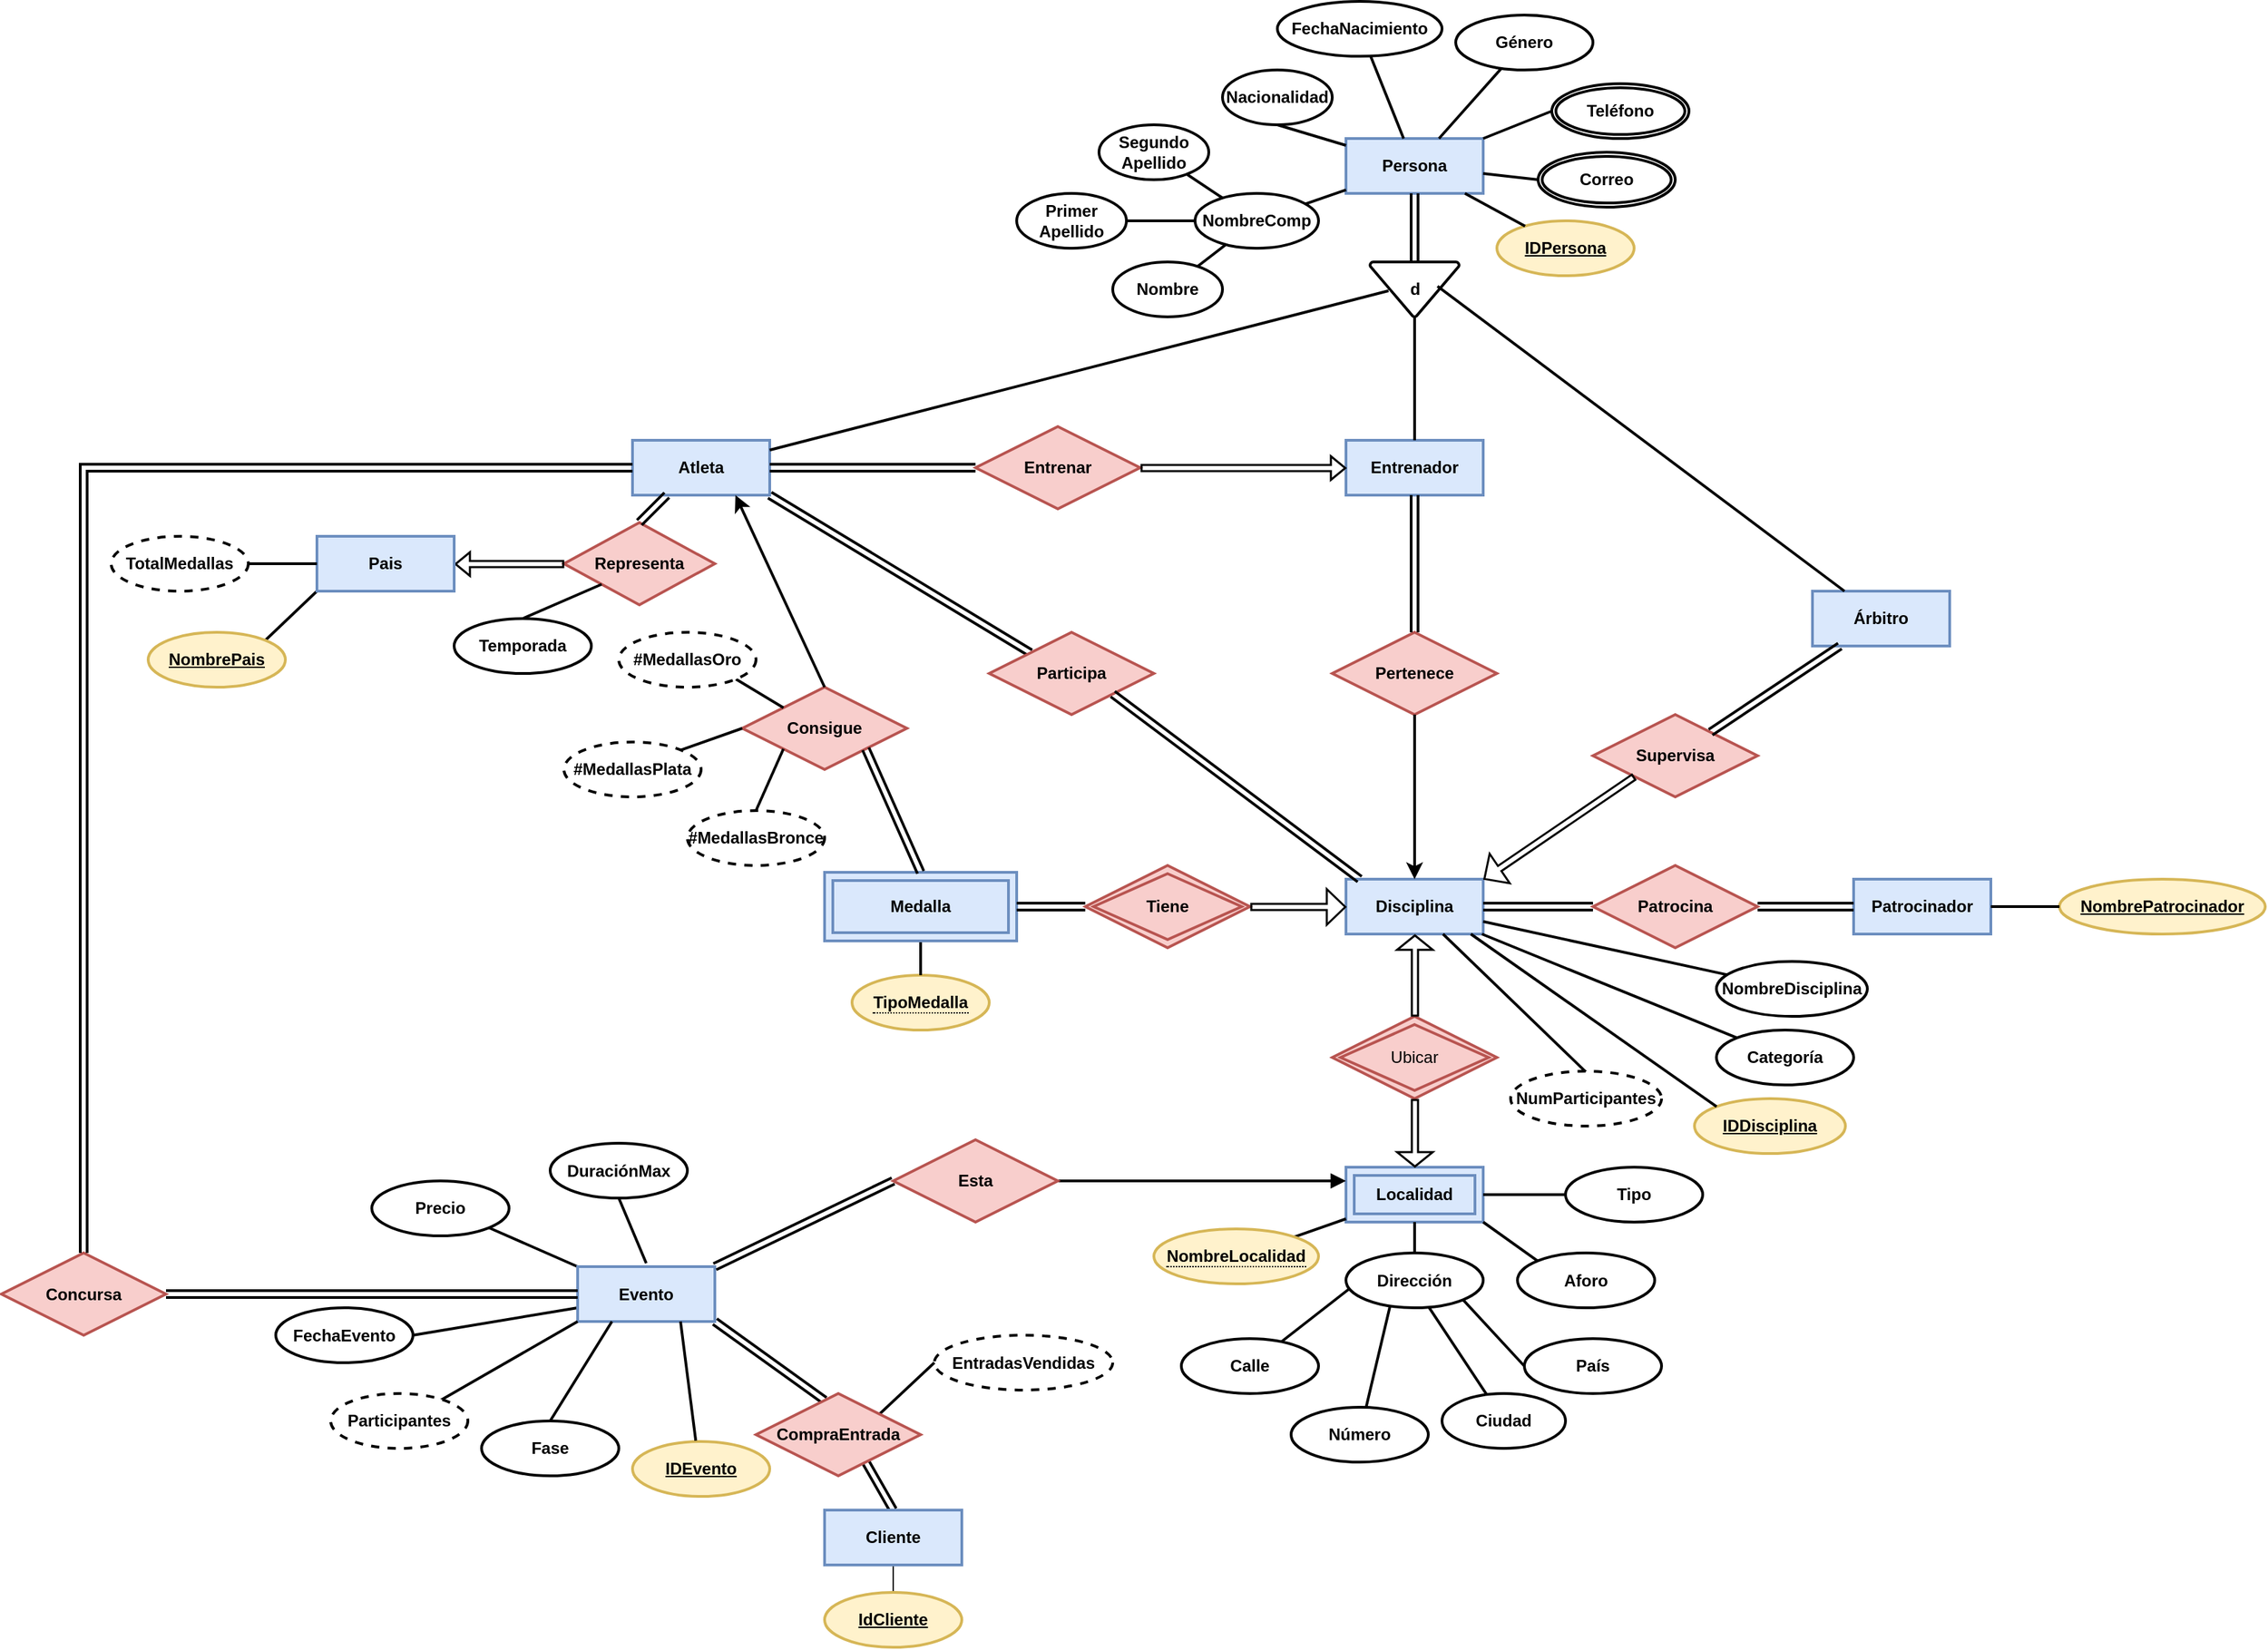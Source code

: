 <mxfile version="24.9.0">
  <diagram name="Página-1" id="QCrCfaFw36UPNGJQG-pu">
    <mxGraphModel dx="1947" dy="1595" grid="1" gridSize="10" guides="1" tooltips="1" connect="1" arrows="1" fold="1" page="1" pageScale="1" pageWidth="827" pageHeight="1169" background="none" math="0" shadow="0">
      <root>
        <mxCell id="0" />
        <mxCell id="1" parent="0" />
        <mxCell id="vkqAU-G4HcXmrahT7UT--8" value="NombreComp" style="ellipse;whiteSpace=wrap;html=1;movable=1;resizable=1;rotatable=1;deletable=1;editable=1;locked=0;connectable=1;strokeWidth=2;fontStyle=1" parent="1" vertex="1">
          <mxGeometry x="150" y="-90" width="90" height="40" as="geometry" />
        </mxCell>
        <mxCell id="vkqAU-G4HcXmrahT7UT--10" value="Nombre" style="ellipse;whiteSpace=wrap;html=1;movable=1;resizable=1;rotatable=1;deletable=1;editable=1;locked=0;connectable=1;strokeWidth=2;fontStyle=1" parent="1" vertex="1">
          <mxGeometry x="90" y="-40" width="80" height="40" as="geometry" />
        </mxCell>
        <mxCell id="f1zBCqjC82hzsTpn4rTU-1" value="Primer Apellido" style="ellipse;whiteSpace=wrap;html=1;movable=1;resizable=1;rotatable=1;deletable=1;editable=1;locked=0;connectable=1;strokeWidth=2;fontStyle=1" parent="1" vertex="1">
          <mxGeometry x="20" y="-90" width="80" height="40" as="geometry" />
        </mxCell>
        <mxCell id="f1zBCqjC82hzsTpn4rTU-2" value="Segundo Apellido" style="ellipse;whiteSpace=wrap;html=1;movable=1;resizable=1;rotatable=1;deletable=1;editable=1;locked=0;connectable=1;strokeWidth=2;fontStyle=1" parent="1" vertex="1">
          <mxGeometry x="80" y="-140" width="80" height="40" as="geometry" />
        </mxCell>
        <mxCell id="f1zBCqjC82hzsTpn4rTU-3" value="Nacionalidad" style="ellipse;whiteSpace=wrap;html=1;movable=1;resizable=1;rotatable=1;deletable=1;editable=1;locked=0;connectable=1;strokeWidth=2;fontStyle=1" parent="1" vertex="1">
          <mxGeometry x="170" y="-180" width="80" height="40" as="geometry" />
        </mxCell>
        <mxCell id="f1zBCqjC82hzsTpn4rTU-4" value="FechaNacimiento" style="ellipse;whiteSpace=wrap;html=1;movable=1;resizable=1;rotatable=1;deletable=1;editable=1;locked=0;connectable=1;strokeWidth=2;fontStyle=1" parent="1" vertex="1">
          <mxGeometry x="210" y="-230" width="120" height="40" as="geometry" />
        </mxCell>
        <mxCell id="f1zBCqjC82hzsTpn4rTU-11" value="d" style="strokeWidth=2;html=1;shape=mxgraph.flowchart.merge_or_storage;whiteSpace=wrap;fontStyle=1" parent="1" vertex="1">
          <mxGeometry x="277.5" y="-40" width="65" height="40" as="geometry" />
        </mxCell>
        <mxCell id="f1zBCqjC82hzsTpn4rTU-13" value="Persona" style="whiteSpace=wrap;html=1;align=center;fontStyle=1;fillColor=#dae8fc;strokeColor=#6c8ebf;strokeWidth=2;" parent="1" vertex="1">
          <mxGeometry x="260" y="-130" width="100" height="40" as="geometry" />
        </mxCell>
        <mxCell id="f1zBCqjC82hzsTpn4rTU-14" value="Atleta" style="whiteSpace=wrap;html=1;align=center;fontStyle=1;fillColor=#DAE8FC;strokeColor=#6c8ebf;strokeWidth=2;" parent="1" vertex="1">
          <mxGeometry x="-260" y="90" width="100" height="40" as="geometry" />
        </mxCell>
        <mxCell id="f1zBCqjC82hzsTpn4rTU-15" value="Entrenador" style="whiteSpace=wrap;html=1;align=center;fontStyle=1;fillColor=#dae8fc;strokeColor=#6c8ebf;strokeWidth=2;" parent="1" vertex="1">
          <mxGeometry x="260" y="90" width="100" height="40" as="geometry" />
        </mxCell>
        <mxCell id="f1zBCqjC82hzsTpn4rTU-16" value="Árbitro" style="whiteSpace=wrap;html=1;align=center;fillColor=#dae8fc;strokeColor=#6c8ebf;fontStyle=1;strokeWidth=2;" parent="1" vertex="1">
          <mxGeometry x="600" y="200" width="100" height="40" as="geometry" />
        </mxCell>
        <mxCell id="f1zBCqjC82hzsTpn4rTU-17" value="Disciplina" style="whiteSpace=wrap;html=1;align=center;fontStyle=1;fillColor=#dae8fc;strokeColor=#6c8ebf;strokeWidth=2;" parent="1" vertex="1">
          <mxGeometry x="260" y="410" width="100" height="40" as="geometry" />
        </mxCell>
        <mxCell id="f1zBCqjC82hzsTpn4rTU-27" value="" style="endArrow=none;html=1;rounded=0;entryX=0;entryY=0.5;entryDx=0;entryDy=0;strokeWidth=2;fontStyle=1" parent="1" source="f1zBCqjC82hzsTpn4rTU-13" target="f1zBCqjC82hzsTpn4rTU-51" edge="1">
          <mxGeometry relative="1" as="geometry">
            <mxPoint x="290" y="-30" as="sourcePoint" />
            <mxPoint x="400" y="-150" as="targetPoint" />
          </mxGeometry>
        </mxCell>
        <mxCell id="f1zBCqjC82hzsTpn4rTU-28" value="" style="endArrow=none;html=1;rounded=0;exitX=0.5;exitY=1;exitDx=0;exitDy=0;strokeWidth=2;fontStyle=1" parent="1" source="f1zBCqjC82hzsTpn4rTU-3" target="f1zBCqjC82hzsTpn4rTU-13" edge="1">
          <mxGeometry relative="1" as="geometry">
            <mxPoint x="290" y="-30" as="sourcePoint" />
            <mxPoint x="320" y="-140" as="targetPoint" />
          </mxGeometry>
        </mxCell>
        <mxCell id="f1zBCqjC82hzsTpn4rTU-29" value="" style="endArrow=none;html=1;rounded=0;strokeWidth=2;fontStyle=1" parent="1" source="f1zBCqjC82hzsTpn4rTU-13" target="f1zBCqjC82hzsTpn4rTU-4" edge="1">
          <mxGeometry relative="1" as="geometry">
            <mxPoint x="230" y="-211.18" as="sourcePoint" />
            <mxPoint x="390" y="-211.18" as="targetPoint" />
          </mxGeometry>
        </mxCell>
        <mxCell id="f1zBCqjC82hzsTpn4rTU-31" value="" style="endArrow=none;html=1;rounded=0;strokeWidth=2;fontStyle=1" parent="1" source="f1zBCqjC82hzsTpn4rTU-13" target="vkqAU-G4HcXmrahT7UT--8" edge="1">
          <mxGeometry relative="1" as="geometry">
            <mxPoint x="290" y="-30" as="sourcePoint" />
            <mxPoint x="450" y="-30" as="targetPoint" />
          </mxGeometry>
        </mxCell>
        <mxCell id="f1zBCqjC82hzsTpn4rTU-32" value="" style="endArrow=none;html=1;rounded=0;strokeWidth=2;fontStyle=1" parent="1" source="vkqAU-G4HcXmrahT7UT--8" target="f1zBCqjC82hzsTpn4rTU-2" edge="1">
          <mxGeometry relative="1" as="geometry">
            <mxPoint x="290" y="-30" as="sourcePoint" />
            <mxPoint x="450" y="-30" as="targetPoint" />
          </mxGeometry>
        </mxCell>
        <mxCell id="f1zBCqjC82hzsTpn4rTU-33" value="" style="endArrow=none;html=1;rounded=0;strokeWidth=2;fontStyle=1" parent="1" source="vkqAU-G4HcXmrahT7UT--8" target="f1zBCqjC82hzsTpn4rTU-1" edge="1">
          <mxGeometry relative="1" as="geometry">
            <mxPoint x="290" y="-30" as="sourcePoint" />
            <mxPoint x="450" y="-30" as="targetPoint" />
          </mxGeometry>
        </mxCell>
        <mxCell id="f1zBCqjC82hzsTpn4rTU-34" value="" style="endArrow=none;html=1;rounded=0;strokeWidth=2;fontStyle=1" parent="1" source="vkqAU-G4HcXmrahT7UT--8" target="vkqAU-G4HcXmrahT7UT--10" edge="1">
          <mxGeometry relative="1" as="geometry">
            <mxPoint x="290" y="-30" as="sourcePoint" />
            <mxPoint x="450" y="-30" as="targetPoint" />
          </mxGeometry>
        </mxCell>
        <mxCell id="f1zBCqjC82hzsTpn4rTU-39" value="" style="shape=link;html=1;rounded=0;strokeWidth=2;fontStyle=1" parent="1" source="f1zBCqjC82hzsTpn4rTU-11" target="f1zBCqjC82hzsTpn4rTU-13" edge="1">
          <mxGeometry width="100" relative="1" as="geometry">
            <mxPoint x="310" y="-30" as="sourcePoint" />
            <mxPoint x="420" y="-30" as="targetPoint" />
          </mxGeometry>
        </mxCell>
        <mxCell id="f1zBCqjC82hzsTpn4rTU-40" value="" style="endArrow=none;html=1;rounded=0;exitX=0.208;exitY=0.525;exitDx=0;exitDy=0;exitPerimeter=0;strokeWidth=2;" parent="1" source="f1zBCqjC82hzsTpn4rTU-11" target="f1zBCqjC82hzsTpn4rTU-14" edge="1">
          <mxGeometry width="50" height="50" relative="1" as="geometry">
            <mxPoint x="340" y="-60" as="sourcePoint" />
            <mxPoint x="240" y="-20" as="targetPoint" />
          </mxGeometry>
        </mxCell>
        <mxCell id="f1zBCqjC82hzsTpn4rTU-41" value="" style="endArrow=none;html=1;rounded=0;strokeWidth=2;" parent="1" source="f1zBCqjC82hzsTpn4rTU-11" target="f1zBCqjC82hzsTpn4rTU-15" edge="1">
          <mxGeometry width="50" height="50" relative="1" as="geometry">
            <mxPoint x="347.769" y="-129.72" as="sourcePoint" />
            <mxPoint x="209.769" y="-44.72" as="targetPoint" />
          </mxGeometry>
        </mxCell>
        <mxCell id="f1zBCqjC82hzsTpn4rTU-42" value="" style="endArrow=none;html=1;rounded=0;entryX=0.757;entryY=0.441;entryDx=0;entryDy=0;entryPerimeter=0;strokeWidth=2;" parent="1" source="f1zBCqjC82hzsTpn4rTU-16" target="f1zBCqjC82hzsTpn4rTU-11" edge="1">
          <mxGeometry width="50" height="50" relative="1" as="geometry">
            <mxPoint x="347.769" y="-129.72" as="sourcePoint" />
            <mxPoint x="209.769" y="-44.72" as="targetPoint" />
            <Array as="points" />
          </mxGeometry>
        </mxCell>
        <mxCell id="f1zBCqjC82hzsTpn4rTU-46" value="Género" style="ellipse;whiteSpace=wrap;html=1;align=center;strokeWidth=2;fontStyle=1" parent="1" vertex="1">
          <mxGeometry x="340" y="-220" width="100" height="40" as="geometry" />
        </mxCell>
        <mxCell id="f1zBCqjC82hzsTpn4rTU-48" value="" style="endArrow=none;html=1;rounded=0;strokeWidth=2;fontStyle=1" parent="1" source="f1zBCqjC82hzsTpn4rTU-46" target="f1zBCqjC82hzsTpn4rTU-13" edge="1">
          <mxGeometry width="50" height="50" relative="1" as="geometry">
            <mxPoint x="397.769" y="-79.72" as="sourcePoint" />
            <mxPoint x="259.769" y="5.28" as="targetPoint" />
          </mxGeometry>
        </mxCell>
        <mxCell id="f1zBCqjC82hzsTpn4rTU-49" value="Supervisa" style="shape=rhombus;perimeter=rhombusPerimeter;whiteSpace=wrap;html=1;align=center;fillColor=#f8cecc;strokeColor=#b85450;strokeWidth=2;fontStyle=1" parent="1" vertex="1">
          <mxGeometry x="440" y="290" width="120" height="60" as="geometry" />
        </mxCell>
        <mxCell id="f1zBCqjC82hzsTpn4rTU-51" value="Teléfono" style="ellipse;shape=doubleEllipse;margin=3;whiteSpace=wrap;html=1;align=center;strokeWidth=2;fontStyle=1" parent="1" vertex="1">
          <mxGeometry x="410" y="-170" width="100" height="40" as="geometry" />
        </mxCell>
        <mxCell id="f1zBCqjC82hzsTpn4rTU-53" value="Localidad" style="shape=ext;margin=3;double=1;whiteSpace=wrap;html=1;align=center;fillColor=#dae8fc;strokeColor=#6c8ebf;strokeWidth=2;fontStyle=1" parent="1" vertex="1">
          <mxGeometry x="260" y="620" width="100" height="40" as="geometry" />
        </mxCell>
        <mxCell id="f1zBCqjC82hzsTpn4rTU-55" value="Pertenece" style="shape=rhombus;perimeter=rhombusPerimeter;whiteSpace=wrap;html=1;align=center;fillColor=#f8cecc;strokeColor=#b85450;strokeWidth=2;fontStyle=1" parent="1" vertex="1">
          <mxGeometry x="250" y="230" width="120" height="60" as="geometry" />
        </mxCell>
        <mxCell id="f1zBCqjC82hzsTpn4rTU-60" value="" style="endArrow=classic;html=1;rounded=0;entryX=0;entryY=0.5;entryDx=0;entryDy=0;strokeWidth=2;shape=link;" parent="1" source="f1zBCqjC82hzsTpn4rTU-14" target="f1zBCqjC82hzsTpn4rTU-43" edge="1">
          <mxGeometry width="50" height="50" relative="1" as="geometry">
            <mxPoint x="310" y="180" as="sourcePoint" />
            <mxPoint x="360" y="130" as="targetPoint" />
          </mxGeometry>
        </mxCell>
        <mxCell id="f1zBCqjC82hzsTpn4rTU-43" value="Entrenar" style="shape=rhombus;perimeter=rhombusPerimeter;whiteSpace=wrap;html=1;align=center;fillColor=#f8cecc;strokeColor=#b85450;strokeWidth=2;fontStyle=1" parent="1" vertex="1">
          <mxGeometry x="-10" y="80" width="120" height="60" as="geometry" />
        </mxCell>
        <mxCell id="f1zBCqjC82hzsTpn4rTU-61" value="" style="shape=link;html=1;rounded=0;strokeWidth=2;" parent="1" source="f1zBCqjC82hzsTpn4rTU-55" target="f1zBCqjC82hzsTpn4rTU-15" edge="1">
          <mxGeometry width="100" relative="1" as="geometry">
            <mxPoint x="280" y="270" as="sourcePoint" />
            <mxPoint x="380" y="270" as="targetPoint" />
          </mxGeometry>
        </mxCell>
        <mxCell id="f1zBCqjC82hzsTpn4rTU-62" value="" style="endArrow=classic;html=1;rounded=0;strokeWidth=2;" parent="1" target="f1zBCqjC82hzsTpn4rTU-17" edge="1">
          <mxGeometry width="50" height="50" relative="1" as="geometry">
            <mxPoint x="310" y="290" as="sourcePoint" />
            <mxPoint x="360" y="240" as="targetPoint" />
          </mxGeometry>
        </mxCell>
        <mxCell id="f1zBCqjC82hzsTpn4rTU-65" value="" style="shape=link;endArrow=none;html=1;rounded=0;entryX=1;entryY=1;entryDx=0;entryDy=0;exitX=0;exitY=0;exitDx=0;exitDy=0;endFill=0;strokeWidth=2;" parent="1" source="f1zBCqjC82hzsTpn4rTU-66" target="f1zBCqjC82hzsTpn4rTU-14" edge="1">
          <mxGeometry width="50" height="50" relative="1" as="geometry">
            <mxPoint x="20" y="240" as="sourcePoint" />
            <mxPoint x="-90" y="190" as="targetPoint" />
          </mxGeometry>
        </mxCell>
        <mxCell id="f1zBCqjC82hzsTpn4rTU-66" value="Participa" style="shape=rhombus;perimeter=rhombusPerimeter;whiteSpace=wrap;html=1;align=center;fillColor=#f8cecc;strokeColor=#b85450;strokeWidth=2;fontStyle=1" parent="1" vertex="1">
          <mxGeometry y="230" width="120" height="60" as="geometry" />
        </mxCell>
        <mxCell id="f1zBCqjC82hzsTpn4rTU-68" value="" style="shape=link;endArrow=classic;html=1;rounded=0;entryX=0;entryY=0.25;entryDx=0;entryDy=0;exitX=1;exitY=1;exitDx=0;exitDy=0;strokeWidth=2;" parent="1" source="f1zBCqjC82hzsTpn4rTU-66" edge="1">
          <mxGeometry width="50" height="50" relative="1" as="geometry">
            <mxPoint x="130" y="250" as="sourcePoint" />
            <mxPoint x="270" y="410" as="targetPoint" />
          </mxGeometry>
        </mxCell>
        <mxCell id="f1zBCqjC82hzsTpn4rTU-69" value="&lt;span&gt;NombreDisciplina&lt;/span&gt;" style="ellipse;whiteSpace=wrap;html=1;align=center;fontStyle=1;strokeWidth=2;" parent="1" vertex="1">
          <mxGeometry x="530" y="470" width="110" height="40" as="geometry" />
        </mxCell>
        <mxCell id="f1zBCqjC82hzsTpn4rTU-72" value="Categoría" style="ellipse;whiteSpace=wrap;html=1;align=center;strokeWidth=2;fontSize=12;fontStyle=1" parent="1" vertex="1">
          <mxGeometry x="530" y="520" width="100" height="40" as="geometry" />
        </mxCell>
        <mxCell id="f1zBCqjC82hzsTpn4rTU-74" value="" style="endArrow=classic;html=1;rounded=0;shape=flexArrow;exitX=0;exitY=1;exitDx=0;exitDy=0;endSize=4;strokeWidth=1.5;startSize=0;sourcePerimeterSpacing=-8;width=4;entryX=1;entryY=0;entryDx=0;entryDy=0;" parent="1" source="f1zBCqjC82hzsTpn4rTU-49" target="f1zBCqjC82hzsTpn4rTU-17" edge="1">
          <mxGeometry width="50" height="50" relative="1" as="geometry">
            <mxPoint x="310" y="410" as="sourcePoint" />
            <mxPoint x="360" y="360" as="targetPoint" />
          </mxGeometry>
        </mxCell>
        <mxCell id="f1zBCqjC82hzsTpn4rTU-75" value="" style="endArrow=none;html=1;rounded=0;strokeWidth=2;" parent="1" source="f1zBCqjC82hzsTpn4rTU-17" target="f1zBCqjC82hzsTpn4rTU-72" edge="1">
          <mxGeometry width="50" height="50" relative="1" as="geometry">
            <mxPoint x="397.769" y="460.28" as="sourcePoint" />
            <mxPoint x="259.769" y="545.28" as="targetPoint" />
          </mxGeometry>
        </mxCell>
        <mxCell id="f1zBCqjC82hzsTpn4rTU-76" value="" style="endArrow=none;html=1;rounded=0;strokeWidth=2;" parent="1" source="f1zBCqjC82hzsTpn4rTU-17" target="f1zBCqjC82hzsTpn4rTU-69" edge="1">
          <mxGeometry width="50" height="50" relative="1" as="geometry">
            <mxPoint x="397.769" y="460.28" as="sourcePoint" />
            <mxPoint x="259.769" y="545.28" as="targetPoint" />
          </mxGeometry>
        </mxCell>
        <mxCell id="f1zBCqjC82hzsTpn4rTU-77" value="" style="endArrow=none;html=1;rounded=0;fontSize=11;strokeWidth=2;" parent="1" source="f1zBCqjC82hzsTpn4rTU-17" edge="1">
          <mxGeometry width="50" height="50" relative="1" as="geometry">
            <mxPoint x="397.769" y="460.28" as="sourcePoint" />
            <mxPoint x="435.615" y="551.283" as="targetPoint" />
          </mxGeometry>
        </mxCell>
        <mxCell id="f1zBCqjC82hzsTpn4rTU-80" value="Tipo" style="ellipse;whiteSpace=wrap;html=1;align=center;fontStyle=1;strokeWidth=2;" parent="1" vertex="1">
          <mxGeometry x="420" y="620" width="100" height="40" as="geometry" />
        </mxCell>
        <mxCell id="f1zBCqjC82hzsTpn4rTU-81" value="IDPersona" style="ellipse;whiteSpace=wrap;html=1;align=center;fontStyle=5;fillColor=#fff2cc;strokeColor=#d6b656;strokeWidth=2;" parent="1" vertex="1">
          <mxGeometry x="370" y="-70" width="100" height="40" as="geometry" />
        </mxCell>
        <mxCell id="f1zBCqjC82hzsTpn4rTU-83" value="" style="endArrow=none;html=1;rounded=0;strokeWidth=2;fontStyle=1" parent="1" source="f1zBCqjC82hzsTpn4rTU-81" target="f1zBCqjC82hzsTpn4rTU-13" edge="1">
          <mxGeometry width="50" height="50" relative="1" as="geometry">
            <mxPoint x="397.769" y="-79.72" as="sourcePoint" />
            <mxPoint x="259.769" y="5.28" as="targetPoint" />
          </mxGeometry>
        </mxCell>
        <mxCell id="f1zBCqjC82hzsTpn4rTU-84" value="Ubicar" style="shape=rhombus;double=1;perimeter=rhombusPerimeter;whiteSpace=wrap;html=1;align=center;fillColor=#f8cecc;strokeColor=#b85450;strokeWidth=2;" parent="1" vertex="1">
          <mxGeometry x="250" y="510" width="120" height="60" as="geometry" />
        </mxCell>
        <mxCell id="f1zBCqjC82hzsTpn4rTU-85" value="" style="endArrow=none;html=1;rounded=0;entryX=1;entryY=0;entryDx=0;entryDy=0;strokeWidth=2;" parent="1" source="f1zBCqjC82hzsTpn4rTU-53" target="mH0adXcuigVSKNQ7jDRi-12" edge="1">
          <mxGeometry width="50" height="50" relative="1" as="geometry">
            <mxPoint x="397.769" y="580.28" as="sourcePoint" />
            <mxPoint x="234.977" y="670.708" as="targetPoint" />
          </mxGeometry>
        </mxCell>
        <mxCell id="f1zBCqjC82hzsTpn4rTU-87" value="" style="endArrow=none;html=1;rounded=0;strokeWidth=2;" parent="1" source="f1zBCqjC82hzsTpn4rTU-80" target="f1zBCqjC82hzsTpn4rTU-53" edge="1">
          <mxGeometry width="50" height="50" relative="1" as="geometry">
            <mxPoint x="397.769" y="580.28" as="sourcePoint" />
            <mxPoint x="259.769" y="665.28" as="targetPoint" />
          </mxGeometry>
        </mxCell>
        <mxCell id="f1zBCqjC82hzsTpn4rTU-88" value="Calle" style="ellipse;whiteSpace=wrap;html=1;align=center;strokeWidth=2;fontStyle=1" parent="1" vertex="1">
          <mxGeometry x="140" y="745" width="100" height="40" as="geometry" />
        </mxCell>
        <mxCell id="f1zBCqjC82hzsTpn4rTU-89" value="Número" style="ellipse;whiteSpace=wrap;html=1;align=center;strokeWidth=2;fontStyle=1" parent="1" vertex="1">
          <mxGeometry x="220" y="795" width="100" height="40" as="geometry" />
        </mxCell>
        <mxCell id="f1zBCqjC82hzsTpn4rTU-90" value="Ciudad" style="ellipse;whiteSpace=wrap;html=1;align=center;strokeWidth=2;fontStyle=1" parent="1" vertex="1">
          <mxGeometry x="330" y="785" width="90" height="40" as="geometry" />
        </mxCell>
        <mxCell id="f1zBCqjC82hzsTpn4rTU-91" value="País" style="ellipse;whiteSpace=wrap;html=1;align=center;strokeWidth=2;fontStyle=1" parent="1" vertex="1">
          <mxGeometry x="390" y="745" width="100" height="40" as="geometry" />
        </mxCell>
        <mxCell id="f1zBCqjC82hzsTpn4rTU-92" value="" style="endArrow=none;html=1;rounded=0;exitX=0.031;exitY=0.641;exitDx=0;exitDy=0;exitPerimeter=0;strokeWidth=2;fontStyle=1" parent="1" source="THKwmLbEmkbz0ED7jqbm-4" target="f1zBCqjC82hzsTpn4rTU-88" edge="1">
          <mxGeometry width="50" height="50" relative="1" as="geometry">
            <mxPoint x="250" y="720" as="sourcePoint" />
            <mxPoint x="259.769" y="760.28" as="targetPoint" />
          </mxGeometry>
        </mxCell>
        <mxCell id="f1zBCqjC82hzsTpn4rTU-93" value="" style="endArrow=none;html=1;rounded=0;exitX=0.322;exitY=0.959;exitDx=0;exitDy=0;exitPerimeter=0;strokeWidth=2;fontStyle=1" parent="1" source="THKwmLbEmkbz0ED7jqbm-4" target="f1zBCqjC82hzsTpn4rTU-89" edge="1">
          <mxGeometry width="50" height="50" relative="1" as="geometry">
            <mxPoint x="270" y="750" as="sourcePoint" />
            <mxPoint x="259.769" y="760.28" as="targetPoint" />
          </mxGeometry>
        </mxCell>
        <mxCell id="f1zBCqjC82hzsTpn4rTU-94" value="" style="endArrow=none;html=1;rounded=0;entryX=0.361;entryY=0.017;entryDx=0;entryDy=0;entryPerimeter=0;exitX=0.6;exitY=0.974;exitDx=0;exitDy=0;exitPerimeter=0;strokeWidth=2;fontStyle=1" parent="1" source="THKwmLbEmkbz0ED7jqbm-4" target="f1zBCqjC82hzsTpn4rTU-90" edge="1">
          <mxGeometry width="50" height="50" relative="1" as="geometry">
            <mxPoint x="306" y="760" as="sourcePoint" />
            <mxPoint x="259.769" y="760.28" as="targetPoint" />
          </mxGeometry>
        </mxCell>
        <mxCell id="f1zBCqjC82hzsTpn4rTU-95" value="" style="endArrow=none;html=1;rounded=0;exitX=0;exitY=0.5;exitDx=0;exitDy=0;entryX=1;entryY=1;entryDx=0;entryDy=0;strokeWidth=2;fontStyle=1" parent="1" source="f1zBCqjC82hzsTpn4rTU-91" target="THKwmLbEmkbz0ED7jqbm-4" edge="1">
          <mxGeometry width="50" height="50" relative="1" as="geometry">
            <mxPoint x="397.769" y="675.28" as="sourcePoint" />
            <mxPoint x="340" y="750" as="targetPoint" />
          </mxGeometry>
        </mxCell>
        <mxCell id="f1zBCqjC82hzsTpn4rTU-105" value="Precio" style="ellipse;whiteSpace=wrap;html=1;align=center;strokeWidth=2;fontStyle=1" parent="1" vertex="1">
          <mxGeometry x="-450" y="630" width="100" height="40" as="geometry" />
        </mxCell>
        <mxCell id="f1zBCqjC82hzsTpn4rTU-106" value="" style="endArrow=none;html=1;rounded=0;entryX=1;entryY=1;entryDx=0;entryDy=0;exitX=0;exitY=0;exitDx=0;exitDy=0;strokeWidth=2;" parent="1" source="o7-nBCWL6oB6dUf7lMq--11" target="f1zBCqjC82hzsTpn4rTU-105" edge="1">
          <mxGeometry relative="1" as="geometry">
            <mxPoint x="-490" y="702.5" as="sourcePoint" />
            <mxPoint x="-330" y="702.5" as="targetPoint" />
          </mxGeometry>
        </mxCell>
        <mxCell id="f1zBCqjC82hzsTpn4rTU-108" value="" style="endArrow=none;html=1;rounded=0;entryX=0.5;entryY=1;entryDx=0;entryDy=0;strokeWidth=2;" parent="1" target="o7-nBCWL6oB6dUf7lMq--22" edge="1">
          <mxGeometry relative="1" as="geometry">
            <mxPoint x="-250" y="690" as="sourcePoint" />
            <mxPoint x="-250" y="777.5" as="targetPoint" />
          </mxGeometry>
        </mxCell>
        <mxCell id="f1zBCqjC82hzsTpn4rTU-109" value="" style="endArrow=none;html=1;rounded=0;exitX=0;exitY=0.75;exitDx=0;exitDy=0;entryX=1;entryY=0.5;entryDx=0;entryDy=0;strokeWidth=2;" parent="1" source="o7-nBCWL6oB6dUf7lMq--11" target="o7-nBCWL6oB6dUf7lMq--28" edge="1">
          <mxGeometry relative="1" as="geometry">
            <mxPoint x="-490" y="702.5" as="sourcePoint" />
            <mxPoint x="-368.656" y="766.918" as="targetPoint" />
          </mxGeometry>
        </mxCell>
        <mxCell id="f1zBCqjC82hzsTpn4rTU-116" value="" style="shape=link;html=1;rounded=0;strokeWidth=2;" parent="1" source="f1zBCqjC82hzsTpn4rTU-16" target="f1zBCqjC82hzsTpn4rTU-49" edge="1">
          <mxGeometry width="100" relative="1" as="geometry">
            <mxPoint y="500" as="sourcePoint" />
            <mxPoint x="550" y="340" as="targetPoint" />
          </mxGeometry>
        </mxCell>
        <mxCell id="fMwPx2uLLaWgfthnUd-A-1" value="Patrocinador" style="whiteSpace=wrap;html=1;align=center;fontStyle=1;fillColor=#dae8fc;strokeColor=#6c8ebf;strokeWidth=2;" parent="1" vertex="1">
          <mxGeometry x="630" y="410" width="100" height="40" as="geometry" />
        </mxCell>
        <mxCell id="cxBHX1C2nxwxFBKa3v35-2" value="Aforo" style="ellipse;whiteSpace=wrap;html=1;align=center;strokeWidth=2;fontStyle=1" parent="1" vertex="1">
          <mxGeometry x="385" y="682.5" width="100" height="40" as="geometry" />
        </mxCell>
        <mxCell id="o7-nBCWL6oB6dUf7lMq--1" value="Representa" style="shape=rhombus;perimeter=rhombusPerimeter;whiteSpace=wrap;html=1;align=center;fillColor=#f8cecc;strokeColor=#b85450;fontStyle=1;strokeWidth=2;" parent="1" vertex="1">
          <mxGeometry x="-310" y="150" width="110" height="60" as="geometry" />
        </mxCell>
        <mxCell id="cxBHX1C2nxwxFBKa3v35-3" value="Patrocina" style="shape=rhombus;perimeter=rhombusPerimeter;whiteSpace=wrap;html=1;align=center;fillColor=#f8cecc;strokeColor=#b85450;fontStyle=1;strokeWidth=2;" parent="1" vertex="1">
          <mxGeometry x="440" y="400" width="120" height="60" as="geometry" />
        </mxCell>
        <mxCell id="o7-nBCWL6oB6dUf7lMq--2" value="" style="endArrow=none;html=1;rounded=0;exitX=0.5;exitY=0;exitDx=0;exitDy=0;entryX=0.25;entryY=1;entryDx=0;entryDy=0;shape=link;strokeWidth=2;" parent="1" source="o7-nBCWL6oB6dUf7lMq--1" target="f1zBCqjC82hzsTpn4rTU-14" edge="1">
          <mxGeometry width="50" height="50" relative="1" as="geometry">
            <mxPoint x="340" y="-55" as="sourcePoint" />
            <mxPoint x="-150" y="104" as="targetPoint" />
          </mxGeometry>
        </mxCell>
        <mxCell id="o7-nBCWL6oB6dUf7lMq--3" value="" style="endArrow=none;html=1;rounded=0;exitX=1;exitY=0.5;exitDx=0;exitDy=0;startArrow=block;startFill=1;shape=flexArrow;entryX=0;entryY=0.5;entryDx=0;entryDy=0;strokeWidth=1.5;endFill=1;targetPerimeterSpacing=0;endSize=0;startSize=3;shadow=0;flowAnimation=0;fillColor=none;width=4;startWidth=11.25;fontStyle=1;sourcePerimeterSpacing=-8;sourcePortConstraint=south;endFillColor=#000000;startFillColor=#000000;backgroundOutline=0;metaEdit=0;fixDash=0;snapToPoint=0;noJump=0;orthogonalLoop=0;comic=0;ignoreEdge=0;linecap=round;linejoin=miter-clip;perimeterSpacing=-44;" parent="1" source="THKwmLbEmkbz0ED7jqbm-10" target="o7-nBCWL6oB6dUf7lMq--1" edge="1">
          <mxGeometry width="50" height="50" relative="1" as="geometry">
            <mxPoint x="-320" y="30" as="sourcePoint" />
            <mxPoint x="-260" y="40" as="targetPoint" />
          </mxGeometry>
        </mxCell>
        <mxCell id="cxBHX1C2nxwxFBKa3v35-8" value="" style="endArrow=none;html=1;rounded=0;exitX=0;exitY=0;exitDx=0;exitDy=0;entryX=1;entryY=1;entryDx=0;entryDy=0;strokeWidth=2;" parent="1" source="cxBHX1C2nxwxFBKa3v35-2" target="f1zBCqjC82hzsTpn4rTU-53" edge="1">
          <mxGeometry width="50" height="50" relative="1" as="geometry">
            <mxPoint x="416.5" y="703" as="sourcePoint" />
            <mxPoint x="350" y="696" as="targetPoint" />
          </mxGeometry>
        </mxCell>
        <mxCell id="o7-nBCWL6oB6dUf7lMq--6" value="Temporada" style="ellipse;whiteSpace=wrap;html=1;align=center;fontStyle=1;strokeWidth=2;" parent="1" vertex="1">
          <mxGeometry x="-390" y="220" width="100" height="40" as="geometry" />
        </mxCell>
        <mxCell id="o7-nBCWL6oB6dUf7lMq--9" value="" style="endArrow=none;html=1;rounded=0;exitX=0;exitY=1;exitDx=0;exitDy=0;entryX=0.5;entryY=0;entryDx=0;entryDy=0;strokeWidth=2;" parent="1" source="o7-nBCWL6oB6dUf7lMq--1" target="o7-nBCWL6oB6dUf7lMq--6" edge="1">
          <mxGeometry width="50" height="50" relative="1" as="geometry">
            <mxPoint x="340" y="-55" as="sourcePoint" />
            <mxPoint x="-150" y="104" as="targetPoint" />
          </mxGeometry>
        </mxCell>
        <mxCell id="o7-nBCWL6oB6dUf7lMq--10" value="" style="endArrow=none;html=1;rounded=0;exitX=0;exitY=1;exitDx=0;exitDy=0;entryX=1;entryY=0;entryDx=0;entryDy=0;strokeWidth=2;" parent="1" source="THKwmLbEmkbz0ED7jqbm-10" target="THKwmLbEmkbz0ED7jqbm-11" edge="1">
          <mxGeometry width="50" height="50" relative="1" as="geometry">
            <mxPoint x="-230" y="25" as="sourcePoint" />
            <mxPoint x="-414" y="-30" as="targetPoint" />
          </mxGeometry>
        </mxCell>
        <mxCell id="o7-nBCWL6oB6dUf7lMq--11" value="Evento" style="whiteSpace=wrap;html=1;align=center;fontStyle=1;fillColor=#dae8fc;strokeColor=#6c8ebf;strokeWidth=2;" parent="1" vertex="1">
          <mxGeometry x="-300" y="692.5" width="100" height="40" as="geometry" />
        </mxCell>
        <mxCell id="mH0adXcuigVSKNQ7jDRi-7" value="" style="endArrow=none;html=1;rounded=0;exitX=1;exitY=0.5;exitDx=0;exitDy=0;entryX=0;entryY=0.5;entryDx=0;entryDy=0;startArrow=none;startFill=0;shape=link;strokeWidth=2;" parent="1" source="f1zBCqjC82hzsTpn4rTU-17" target="cxBHX1C2nxwxFBKa3v35-3" edge="1">
          <mxGeometry width="50" height="50" relative="1" as="geometry">
            <mxPoint x="727.999" y="365" as="sourcePoint" />
            <mxPoint x="589.999" y="450" as="targetPoint" />
            <Array as="points" />
          </mxGeometry>
        </mxCell>
        <mxCell id="mH0adXcuigVSKNQ7jDRi-8" value="" style="shape=flexArrow;endArrow=classic;html=1;rounded=0;entryX=0.5;entryY=0;entryDx=0;entryDy=0;exitX=0.5;exitY=1;exitDx=0;exitDy=0;endSize=3;strokeWidth=1.5;width=4;" parent="1" source="f1zBCqjC82hzsTpn4rTU-84" target="f1zBCqjC82hzsTpn4rTU-53" edge="1">
          <mxGeometry width="50" height="50" relative="1" as="geometry">
            <mxPoint x="430" y="590" as="sourcePoint" />
            <mxPoint x="480" y="540" as="targetPoint" />
          </mxGeometry>
        </mxCell>
        <mxCell id="mH0adXcuigVSKNQ7jDRi-11" value="" style="shape=flexArrow;endArrow=classic;html=1;rounded=0;entryX=0.5;entryY=1;entryDx=0;entryDy=0;strokeWidth=1.5;width=4;endSize=3;" parent="1" target="f1zBCqjC82hzsTpn4rTU-17" edge="1">
          <mxGeometry width="50" height="50" relative="1" as="geometry">
            <mxPoint x="310" y="510" as="sourcePoint" />
            <mxPoint x="360" y="460" as="targetPoint" />
          </mxGeometry>
        </mxCell>
        <mxCell id="mH0adXcuigVSKNQ7jDRi-12" value="&lt;span style=&quot;border-bottom: 1px dotted&quot;&gt;NombreLocalidad&lt;/span&gt;" style="ellipse;whiteSpace=wrap;html=1;align=center;fillColor=#fff2cc;strokeColor=#d6b656;fontStyle=1;strokeWidth=2;" parent="1" vertex="1">
          <mxGeometry x="120" y="665" width="120" height="40" as="geometry" />
        </mxCell>
        <mxCell id="SwHU3Nb_tAXpoa3BWpgK-4" style="edgeStyle=orthogonalEdgeStyle;rounded=0;orthogonalLoop=1;jettySize=auto;html=1;exitX=0.5;exitY=1;exitDx=0;exitDy=0;" parent="1" edge="1">
          <mxGeometry relative="1" as="geometry">
            <mxPoint x="-400" y="802.5" as="sourcePoint" />
            <mxPoint x="-400" y="802.5" as="targetPoint" />
          </mxGeometry>
        </mxCell>
        <mxCell id="o7-nBCWL6oB6dUf7lMq--19" value="" style="endArrow=block;html=1;rounded=0;exitX=0;exitY=0.5;exitDx=0;exitDy=0;entryX=1;entryY=0;entryDx=0;entryDy=0;shape=link;startArrow=none;startFill=0;strokeWidth=2;" parent="1" source="THKwmLbEmkbz0ED7jqbm-37" target="o7-nBCWL6oB6dUf7lMq--11" edge="1">
          <mxGeometry width="50" height="50" relative="1" as="geometry">
            <mxPoint x="-130" y="632.5" as="sourcePoint" />
            <mxPoint x="-190" y="723" as="targetPoint" />
          </mxGeometry>
        </mxCell>
        <mxCell id="o7-nBCWL6oB6dUf7lMq--20" value="" style="endArrow=block;html=1;rounded=0;entryX=0;entryY=0.25;entryDx=0;entryDy=0;startArrow=none;startFill=0;exitX=1;exitY=0.5;exitDx=0;exitDy=0;strokeWidth=2;" parent="1" source="THKwmLbEmkbz0ED7jqbm-37" target="f1zBCqjC82hzsTpn4rTU-53" edge="1">
          <mxGeometry width="50" height="50" relative="1" as="geometry">
            <mxPoint x="100" y="590" as="sourcePoint" />
            <mxPoint x="-60" y="713" as="targetPoint" />
          </mxGeometry>
        </mxCell>
        <mxCell id="o7-nBCWL6oB6dUf7lMq--22" value="DuraciónMax" style="ellipse;whiteSpace=wrap;html=1;align=center;strokeWidth=2;fontStyle=1" parent="1" vertex="1">
          <mxGeometry x="-320" y="602.5" width="100" height="40" as="geometry" />
        </mxCell>
        <mxCell id="o7-nBCWL6oB6dUf7lMq--28" value="&lt;span&gt;FechaEvento&lt;/span&gt;" style="ellipse;whiteSpace=wrap;html=1;align=center;fontStyle=1;strokeWidth=2;" parent="1" vertex="1">
          <mxGeometry x="-520" y="722.5" width="100" height="40" as="geometry" />
        </mxCell>
        <mxCell id="f1zBCqjC82hzsTpn4rTU-52" value="Correo" style="ellipse;shape=doubleEllipse;margin=3;whiteSpace=wrap;html=1;align=center;strokeWidth=2;fontStyle=1" parent="1" vertex="1">
          <mxGeometry x="400" y="-120" width="100" height="40" as="geometry" />
        </mxCell>
        <mxCell id="o7-nBCWL6oB6dUf7lMq--37" value="" style="endArrow=none;html=1;rounded=0;strokeWidth=2;fontStyle=1;entryX=0;entryY=0.5;entryDx=0;entryDy=0;" parent="1" source="f1zBCqjC82hzsTpn4rTU-13" target="f1zBCqjC82hzsTpn4rTU-52" edge="1">
          <mxGeometry relative="1" as="geometry">
            <mxPoint x="360" y="-116" as="sourcePoint" />
            <mxPoint x="390.9" y="-103.777" as="targetPoint" />
          </mxGeometry>
        </mxCell>
        <mxCell id="VmTo_N5zFxjS8z5mR34c-2" value="" style="endArrow=none;html=1;rounded=0;entryX=0;entryY=0.5;entryDx=0;entryDy=0;exitX=1;exitY=0.5;exitDx=0;exitDy=0;shape=link;strokeWidth=2;" parent="1" source="cxBHX1C2nxwxFBKa3v35-3" target="fMwPx2uLLaWgfthnUd-A-1" edge="1">
          <mxGeometry width="50" height="50" relative="1" as="geometry">
            <mxPoint x="420" y="460" as="sourcePoint" />
            <mxPoint x="470" y="410" as="targetPoint" />
          </mxGeometry>
        </mxCell>
        <mxCell id="THKwmLbEmkbz0ED7jqbm-1" value="&lt;span&gt;&lt;u&gt;IDDisciplina&lt;/u&gt;&lt;/span&gt;" style="ellipse;whiteSpace=wrap;html=1;align=center;fontStyle=1;fillColor=#fff2cc;strokeColor=#d6b656;strokeWidth=2;" parent="1" vertex="1">
          <mxGeometry x="514" y="570" width="110" height="40" as="geometry" />
        </mxCell>
        <mxCell id="THKwmLbEmkbz0ED7jqbm-2" value="" style="endArrow=none;html=1;rounded=0;exitX=0.91;exitY=1;exitDx=0;exitDy=0;exitPerimeter=0;entryX=0;entryY=0;entryDx=0;entryDy=0;strokeWidth=2;" parent="1" source="f1zBCqjC82hzsTpn4rTU-17" target="THKwmLbEmkbz0ED7jqbm-1" edge="1">
          <mxGeometry width="50" height="50" relative="1" as="geometry">
            <mxPoint x="369" y="460" as="sourcePoint" />
            <mxPoint x="555" y="536" as="targetPoint" />
          </mxGeometry>
        </mxCell>
        <mxCell id="THKwmLbEmkbz0ED7jqbm-3" value="NumParticipantes" style="ellipse;whiteSpace=wrap;html=1;align=center;dashed=1;strokeWidth=2;fontStyle=1" parent="1" vertex="1">
          <mxGeometry x="380" y="550" width="110" height="40" as="geometry" />
        </mxCell>
        <mxCell id="THKwmLbEmkbz0ED7jqbm-4" value="Dirección" style="ellipse;whiteSpace=wrap;html=1;align=center;strokeWidth=2;fontStyle=1" parent="1" vertex="1">
          <mxGeometry x="260" y="682.5" width="100" height="40" as="geometry" />
        </mxCell>
        <mxCell id="THKwmLbEmkbz0ED7jqbm-5" value="" style="endArrow=none;html=1;rounded=0;entryX=0.5;entryY=0;entryDx=0;entryDy=0;exitX=0.5;exitY=1;exitDx=0;exitDy=0;strokeWidth=2;" parent="1" source="f1zBCqjC82hzsTpn4rTU-53" target="THKwmLbEmkbz0ED7jqbm-4" edge="1">
          <mxGeometry width="50" height="50" relative="1" as="geometry">
            <mxPoint x="330" y="731" as="sourcePoint" />
            <mxPoint x="372" y="796" as="targetPoint" />
          </mxGeometry>
        </mxCell>
        <mxCell id="THKwmLbEmkbz0ED7jqbm-6" value="Fase" style="ellipse;whiteSpace=wrap;html=1;align=center;fontStyle=1;strokeWidth=2;" parent="1" vertex="1">
          <mxGeometry x="-370" y="805" width="100" height="40" as="geometry" />
        </mxCell>
        <mxCell id="THKwmLbEmkbz0ED7jqbm-7" value="" style="endArrow=none;html=1;rounded=0;entryX=0.25;entryY=1;entryDx=0;entryDy=0;exitX=0.5;exitY=0;exitDx=0;exitDy=0;strokeWidth=2;" parent="1" source="THKwmLbEmkbz0ED7jqbm-6" target="o7-nBCWL6oB6dUf7lMq--11" edge="1">
          <mxGeometry relative="1" as="geometry">
            <mxPoint x="-145" y="756" as="sourcePoint" />
            <mxPoint x="-190" y="743" as="targetPoint" />
            <Array as="points" />
          </mxGeometry>
        </mxCell>
        <mxCell id="THKwmLbEmkbz0ED7jqbm-8" value="IDEvento" style="ellipse;whiteSpace=wrap;html=1;align=center;fontStyle=5;fillColor=#fff2cc;strokeColor=#d6b656;strokeWidth=2;" parent="1" vertex="1">
          <mxGeometry x="-260" y="820" width="100" height="40" as="geometry" />
        </mxCell>
        <mxCell id="THKwmLbEmkbz0ED7jqbm-9" value="" style="endArrow=none;html=1;rounded=0;entryX=0.75;entryY=1;entryDx=0;entryDy=0;exitX=0.461;exitY=-0.017;exitDx=0;exitDy=0;exitPerimeter=0;strokeWidth=2;" parent="1" source="THKwmLbEmkbz0ED7jqbm-8" target="o7-nBCWL6oB6dUf7lMq--11" edge="1">
          <mxGeometry relative="1" as="geometry">
            <mxPoint x="-300" y="790" as="sourcePoint" />
            <mxPoint x="-265" y="743" as="targetPoint" />
            <Array as="points" />
          </mxGeometry>
        </mxCell>
        <mxCell id="THKwmLbEmkbz0ED7jqbm-10" value="Pais" style="whiteSpace=wrap;html=1;align=center;fontStyle=1;fillColor=#dae8fc;strokeColor=#6c8ebf;strokeWidth=2;" parent="1" vertex="1">
          <mxGeometry x="-490" y="160" width="100" height="40" as="geometry" />
        </mxCell>
        <mxCell id="THKwmLbEmkbz0ED7jqbm-11" value="NombrePais" style="ellipse;whiteSpace=wrap;html=1;align=center;fontStyle=5;fillColor=#fff2cc;strokeColor=#d6b656;strokeWidth=2;" parent="1" vertex="1">
          <mxGeometry x="-613" y="230" width="100" height="40" as="geometry" />
        </mxCell>
        <mxCell id="THKwmLbEmkbz0ED7jqbm-12" value="&lt;span&gt;&lt;u&gt;NombrePatrocinador&lt;/u&gt;&lt;/span&gt;" style="ellipse;whiteSpace=wrap;html=1;align=center;fontStyle=1;fillColor=#fff2cc;strokeColor=#d6b656;strokeWidth=2;" parent="1" vertex="1">
          <mxGeometry x="780" y="410" width="150" height="40" as="geometry" />
        </mxCell>
        <mxCell id="THKwmLbEmkbz0ED7jqbm-13" value="" style="endArrow=none;html=1;rounded=0;exitX=1;exitY=0.5;exitDx=0;exitDy=0;strokeWidth=2;" parent="1" source="fMwPx2uLLaWgfthnUd-A-1" target="THKwmLbEmkbz0ED7jqbm-12" edge="1">
          <mxGeometry width="50" height="50" relative="1" as="geometry">
            <mxPoint x="369" y="460" as="sourcePoint" />
            <mxPoint x="555" y="536" as="targetPoint" />
          </mxGeometry>
        </mxCell>
        <mxCell id="THKwmLbEmkbz0ED7jqbm-18" value="&lt;span style=&quot;border-bottom: 1px dotted&quot;&gt;TipoMedalla&lt;/span&gt;" style="ellipse;whiteSpace=wrap;html=1;align=center;fillColor=#fff2cc;strokeColor=#d6b656;fontStyle=1;strokeWidth=2;" parent="1" vertex="1">
          <mxGeometry x="-100" y="480" width="100" height="40" as="geometry" />
        </mxCell>
        <mxCell id="THKwmLbEmkbz0ED7jqbm-21" value="" style="endArrow=none;html=1;rounded=0;entryX=0.5;entryY=1;entryDx=0;entryDy=0;exitX=0.5;exitY=0;exitDx=0;exitDy=0;strokeWidth=2;" parent="1" source="THKwmLbEmkbz0ED7jqbm-18" target="THKwmLbEmkbz0ED7jqbm-32" edge="1">
          <mxGeometry width="50" height="50" relative="1" as="geometry">
            <mxPoint x="-100" y="365" as="sourcePoint" />
            <mxPoint x="-70" y="335" as="targetPoint" />
          </mxGeometry>
        </mxCell>
        <mxCell id="THKwmLbEmkbz0ED7jqbm-32" value="&lt;span style=&quot;font-weight: 700;&quot;&gt;Medalla&lt;/span&gt;" style="shape=ext;margin=3;double=1;whiteSpace=wrap;html=1;align=center;fillColor=#dae8fc;strokeColor=#6c8ebf;strokeWidth=2;" parent="1" vertex="1">
          <mxGeometry x="-120" y="405" width="140" height="50" as="geometry" />
        </mxCell>
        <mxCell id="THKwmLbEmkbz0ED7jqbm-34" value="Concursa" style="shape=rhombus;perimeter=rhombusPerimeter;whiteSpace=wrap;html=1;align=center;fillColor=#f8cecc;strokeColor=#b85450;fontStyle=1;strokeWidth=2;" parent="1" vertex="1">
          <mxGeometry x="-720" y="682.5" width="120" height="60" as="geometry" />
        </mxCell>
        <mxCell id="THKwmLbEmkbz0ED7jqbm-35" value="" style="endArrow=none;html=1;rounded=0;entryX=0;entryY=0.5;entryDx=0;entryDy=0;exitX=1;exitY=0.5;exitDx=0;exitDy=0;shape=link;strokeWidth=2;" parent="1" source="THKwmLbEmkbz0ED7jqbm-34" target="o7-nBCWL6oB6dUf7lMq--11" edge="1">
          <mxGeometry width="50" height="50" relative="1" as="geometry">
            <mxPoint x="-150" y="420" as="sourcePoint" />
            <mxPoint x="40" y="420" as="targetPoint" />
          </mxGeometry>
        </mxCell>
        <mxCell id="THKwmLbEmkbz0ED7jqbm-36" value="" style="endArrow=none;html=1;rounded=0;entryX=0.5;entryY=0;entryDx=0;entryDy=0;exitX=0;exitY=0.5;exitDx=0;exitDy=0;shape=link;strokeWidth=2;" parent="1" source="f1zBCqjC82hzsTpn4rTU-14" target="THKwmLbEmkbz0ED7jqbm-34" edge="1">
          <mxGeometry width="50" height="50" relative="1" as="geometry">
            <mxPoint x="-320" y="713" as="sourcePoint" />
            <mxPoint x="-160" y="713" as="targetPoint" />
            <Array as="points">
              <mxPoint x="-660" y="110" />
              <mxPoint x="-660" y="320" />
              <mxPoint x="-660" y="510" />
            </Array>
          </mxGeometry>
        </mxCell>
        <mxCell id="THKwmLbEmkbz0ED7jqbm-37" value="Esta" style="shape=rhombus;perimeter=rhombusPerimeter;whiteSpace=wrap;html=1;align=center;fillColor=#f8cecc;strokeColor=#b85450;strokeWidth=2;fontStyle=1" parent="1" vertex="1">
          <mxGeometry x="-70" y="600" width="120" height="60" as="geometry" />
        </mxCell>
        <mxCell id="THKwmLbEmkbz0ED7jqbm-38" value="&lt;b&gt;EntradasVendidas&lt;/b&gt;" style="ellipse;whiteSpace=wrap;html=1;align=center;dashed=1;strokeWidth=2;" parent="1" vertex="1">
          <mxGeometry x="-40" y="742.5" width="130" height="40" as="geometry" />
        </mxCell>
        <mxCell id="THKwmLbEmkbz0ED7jqbm-39" value="" style="endArrow=none;html=1;rounded=0;entryX=1;entryY=0;entryDx=0;entryDy=0;exitX=0;exitY=0.5;exitDx=0;exitDy=0;strokeWidth=2;" parent="1" source="THKwmLbEmkbz0ED7jqbm-38" target="38qkLVl_R3nKrv9sQ7IF-4" edge="1">
          <mxGeometry relative="1" as="geometry">
            <mxPoint x="-155.168" y="745.783" as="sourcePoint" />
            <mxPoint x="-200" y="733" as="targetPoint" />
            <Array as="points" />
          </mxGeometry>
        </mxCell>
        <mxCell id="THKwmLbEmkbz0ED7jqbm-46" value="" style="endArrow=none;html=1;rounded=0;entryX=0.5;entryY=1;entryDx=0;entryDy=0;exitX=0.5;exitY=0;exitDx=0;exitDy=0;" parent="1" edge="1">
          <mxGeometry relative="1" as="geometry">
            <mxPoint x="-70" y="930" as="sourcePoint" />
            <mxPoint x="-70" y="910" as="targetPoint" />
            <Array as="points" />
          </mxGeometry>
        </mxCell>
        <mxCell id="THKwmLbEmkbz0ED7jqbm-48" value="" style="endArrow=none;html=1;rounded=0;entryX=0.5;entryY=0;entryDx=0;entryDy=0;exitX=0.5;exitY=1;exitDx=0;exitDy=0;shape=link;strokeWidth=2;" parent="1" edge="1">
          <mxGeometry relative="1" as="geometry">
            <mxPoint x="-90" y="835" as="sourcePoint" />
            <mxPoint x="-70" y="870" as="targetPoint" />
            <Array as="points" />
          </mxGeometry>
        </mxCell>
        <mxCell id="THKwmLbEmkbz0ED7jqbm-50" value="" style="endArrow=none;html=1;rounded=0;entryX=0;entryY=0;entryDx=0;entryDy=0;exitX=1;exitY=1;exitDx=0;exitDy=0;shape=link;strokeWidth=2;" parent="1" source="o7-nBCWL6oB6dUf7lMq--11" edge="1">
          <mxGeometry relative="1" as="geometry">
            <mxPoint x="-80" y="845" as="sourcePoint" />
            <mxPoint x="-120" y="790" as="targetPoint" />
            <Array as="points" />
          </mxGeometry>
        </mxCell>
        <mxCell id="THKwmLbEmkbz0ED7jqbm-54" value="Tiene" style="shape=rhombus;double=1;perimeter=rhombusPerimeter;whiteSpace=wrap;html=1;align=center;fillColor=#f8cecc;strokeColor=#b85450;strokeWidth=2;fontStyle=1" parent="1" vertex="1">
          <mxGeometry x="70" y="400" width="120" height="60" as="geometry" />
        </mxCell>
        <mxCell id="THKwmLbEmkbz0ED7jqbm-55" value="" style="shape=flexArrow;endArrow=classic;html=1;rounded=0;entryX=0;entryY=0.5;entryDx=0;entryDy=0;exitX=1;exitY=0.5;exitDx=0;exitDy=0;strokeWidth=1.5;startSize=2;endSize=4;width=4;" parent="1" source="THKwmLbEmkbz0ED7jqbm-54" target="f1zBCqjC82hzsTpn4rTU-17" edge="1">
          <mxGeometry width="50" height="50" relative="1" as="geometry">
            <mxPoint x="115" y="300" as="sourcePoint" />
            <mxPoint x="265" y="450" as="targetPoint" />
          </mxGeometry>
        </mxCell>
        <mxCell id="THKwmLbEmkbz0ED7jqbm-56" value="" style="shape=link;endArrow=classic;html=1;rounded=0;entryX=0;entryY=0.5;entryDx=0;entryDy=0;exitX=1;exitY=0.5;exitDx=0;exitDy=0;strokeWidth=2;" parent="1" source="THKwmLbEmkbz0ED7jqbm-32" target="THKwmLbEmkbz0ED7jqbm-54" edge="1">
          <mxGeometry width="50" height="50" relative="1" as="geometry">
            <mxPoint x="140" y="280" as="sourcePoint" />
            <mxPoint x="290" y="430" as="targetPoint" />
          </mxGeometry>
        </mxCell>
        <mxCell id="THKwmLbEmkbz0ED7jqbm-70" value="Consigue" style="shape=rhombus;perimeter=rhombusPerimeter;whiteSpace=wrap;html=1;align=center;fillColor=#f8cecc;strokeColor=#b85450;strokeWidth=2;fontStyle=1" parent="1" vertex="1">
          <mxGeometry x="-180" y="270" width="120" height="60" as="geometry" />
        </mxCell>
        <mxCell id="AEwHgf2TFvcNtozTObTH-10" value="" style="endArrow=none;html=1;rounded=0;entryX=1;entryY=1;entryDx=0;entryDy=0;exitX=0;exitY=0;exitDx=0;exitDy=0;startArrow=none;startFill=0;endFill=0;fontStyle=1;strokeWidth=2;" parent="1" source="THKwmLbEmkbz0ED7jqbm-70" target="38qkLVl_R3nKrv9sQ7IF-5" edge="1">
          <mxGeometry width="50" height="50" relative="1" as="geometry">
            <mxPoint x="-476" y="512" as="sourcePoint" />
            <mxPoint x="-445" y="460" as="targetPoint" />
          </mxGeometry>
        </mxCell>
        <mxCell id="AEwHgf2TFvcNtozTObTH-11" value="" style="endArrow=none;html=1;rounded=0;entryX=0;entryY=0.5;entryDx=0;entryDy=0;exitX=1;exitY=0;exitDx=0;exitDy=0;startArrow=none;startFill=0;endFill=0;strokeWidth=2;" parent="1" source="38qkLVl_R3nKrv9sQ7IF-6" target="THKwmLbEmkbz0ED7jqbm-70" edge="1">
          <mxGeometry width="50" height="50" relative="1" as="geometry">
            <mxPoint x="-185" y="360" as="sourcePoint" />
            <mxPoint x="-200" y="300" as="targetPoint" />
          </mxGeometry>
        </mxCell>
        <mxCell id="AEwHgf2TFvcNtozTObTH-12" value="" style="endArrow=none;html=1;rounded=0;entryX=0;entryY=1;entryDx=0;entryDy=0;exitX=0.5;exitY=0;exitDx=0;exitDy=0;startArrow=none;startFill=0;endFill=0;strokeWidth=2;" parent="1" source="38qkLVl_R3nKrv9sQ7IF-7" target="THKwmLbEmkbz0ED7jqbm-70" edge="1">
          <mxGeometry width="50" height="50" relative="1" as="geometry">
            <mxPoint x="-310" y="480" as="sourcePoint" />
            <mxPoint x="-370" y="460" as="targetPoint" />
          </mxGeometry>
        </mxCell>
        <mxCell id="AEwHgf2TFvcNtozTObTH-17" value="" style="endArrow=none;html=1;rounded=0;exitX=0.5;exitY=0;exitDx=0;exitDy=0;startArrow=none;startFill=0;endFill=0;shape=link;entryX=1;entryY=1;entryDx=0;entryDy=0;strokeWidth=2;" parent="1" source="THKwmLbEmkbz0ED7jqbm-32" target="THKwmLbEmkbz0ED7jqbm-70" edge="1">
          <mxGeometry width="50" height="50" relative="1" as="geometry">
            <mxPoint x="-290" y="440" as="sourcePoint" />
            <mxPoint x="-60" y="290" as="targetPoint" />
          </mxGeometry>
        </mxCell>
        <mxCell id="38qkLVl_R3nKrv9sQ7IF-2" value="&lt;b&gt;Cliente&lt;/b&gt;" style="whiteSpace=wrap;html=1;align=center;fillColor=#dae8fc;strokeColor=#6c8ebf;strokeWidth=2;" parent="1" vertex="1">
          <mxGeometry x="-120" y="870" width="100" height="40" as="geometry" />
        </mxCell>
        <mxCell id="38qkLVl_R3nKrv9sQ7IF-3" value="IdCliente" style="ellipse;whiteSpace=wrap;html=1;align=center;fontStyle=5;fillColor=#fff2cc;strokeColor=#d6b656;strokeWidth=2;" parent="1" vertex="1">
          <mxGeometry x="-120" y="930" width="100" height="40" as="geometry" />
        </mxCell>
        <mxCell id="38qkLVl_R3nKrv9sQ7IF-4" value="CompraEntrada" style="shape=rhombus;perimeter=rhombusPerimeter;whiteSpace=wrap;html=1;align=center;fillColor=#f8cecc;strokeColor=#b85450;strokeWidth=2;fontStyle=1" parent="1" vertex="1">
          <mxGeometry x="-170" y="785" width="120" height="60" as="geometry" />
        </mxCell>
        <mxCell id="38qkLVl_R3nKrv9sQ7IF-5" value="#MedallasOro" style="ellipse;whiteSpace=wrap;html=1;align=center;dashed=1;fontStyle=1;strokeWidth=2;" parent="1" vertex="1">
          <mxGeometry x="-270" y="230" width="100" height="40" as="geometry" />
        </mxCell>
        <mxCell id="38qkLVl_R3nKrv9sQ7IF-6" value="#MedallasPlata" style="ellipse;whiteSpace=wrap;html=1;align=center;dashed=1;strokeWidth=2;fontStyle=1" parent="1" vertex="1">
          <mxGeometry x="-310" y="310" width="100" height="40" as="geometry" />
        </mxCell>
        <mxCell id="38qkLVl_R3nKrv9sQ7IF-7" value="#MedallasBronce" style="ellipse;whiteSpace=wrap;html=1;align=center;dashed=1;fontStyle=1;strokeWidth=2;" parent="1" vertex="1">
          <mxGeometry x="-220" y="360" width="100" height="40" as="geometry" />
        </mxCell>
        <mxCell id="mqlIWlBflpw1DdGnvb0F-1" value="TotalMedallas" style="ellipse;whiteSpace=wrap;html=1;align=center;dashed=1;strokeWidth=2;fontStyle=1" parent="1" vertex="1">
          <mxGeometry x="-640" y="160" width="100" height="40" as="geometry" />
        </mxCell>
        <mxCell id="mqlIWlBflpw1DdGnvb0F-2" value="" style="endArrow=none;html=1;rounded=0;entryX=1;entryY=0.5;entryDx=0;entryDy=0;exitX=0;exitY=0.5;exitDx=0;exitDy=0;startSize=7;strokeWidth=2;" parent="1" source="THKwmLbEmkbz0ED7jqbm-10" target="mqlIWlBflpw1DdGnvb0F-1" edge="1">
          <mxGeometry width="50" height="50" relative="1" as="geometry">
            <mxPoint x="-230" y="240" as="sourcePoint" />
            <mxPoint x="-180" y="190" as="targetPoint" />
          </mxGeometry>
        </mxCell>
        <mxCell id="LD5a79ne5oazmSkVyo3Q-1" value="" style="endArrow=classic;html=1;rounded=0;entryX=0.75;entryY=1;entryDx=0;entryDy=0;exitX=0.5;exitY=0;exitDx=0;exitDy=0;strokeWidth=2;" parent="1" source="THKwmLbEmkbz0ED7jqbm-70" target="f1zBCqjC82hzsTpn4rTU-14" edge="1">
          <mxGeometry width="50" height="50" relative="1" as="geometry">
            <mxPoint x="-100" y="360" as="sourcePoint" />
            <mxPoint x="-130" y="190" as="targetPoint" />
          </mxGeometry>
        </mxCell>
        <mxCell id="rNkcQ63SwNJjzS7klPqD-5" value="" style="endArrow=none;html=1;rounded=0;exitX=0;exitY=0.5;exitDx=0;exitDy=0;startArrow=block;startFill=1;shape=flexArrow;entryX=1;entryY=0.5;entryDx=0;entryDy=0;strokeWidth=1.5;endFill=1;targetPerimeterSpacing=0;endSize=0;startSize=3;shadow=0;flowAnimation=0;fillColor=none;width=4;startWidth=11.25;fontStyle=1;sourcePerimeterSpacing=-8;sourcePortConstraint=south;endFillColor=#000000;startFillColor=#000000;backgroundOutline=0;metaEdit=0;fixDash=0;snapToPoint=0;noJump=0;orthogonalLoop=0;comic=0;ignoreEdge=0;linecap=round;linejoin=miter-clip;perimeterSpacing=-44;" parent="1" source="f1zBCqjC82hzsTpn4rTU-15" target="f1zBCqjC82hzsTpn4rTU-43" edge="1">
          <mxGeometry width="50" height="50" relative="1" as="geometry">
            <mxPoint x="70" y="179.5" as="sourcePoint" />
            <mxPoint x="150" y="179.5" as="targetPoint" />
          </mxGeometry>
        </mxCell>
        <mxCell id="rNkcQ63SwNJjzS7klPqD-11" value="" style="endArrow=none;html=1;rounded=0;exitX=0;exitY=1;exitDx=0;exitDy=0;entryX=1;entryY=0.5;entryDx=0;entryDy=0;strokeWidth=2;" parent="1" source="o7-nBCWL6oB6dUf7lMq--11" edge="1">
          <mxGeometry relative="1" as="geometry">
            <mxPoint x="-290" y="743" as="sourcePoint" />
            <mxPoint x="-400" y="790" as="targetPoint" />
          </mxGeometry>
        </mxCell>
        <mxCell id="rNkcQ63SwNJjzS7klPqD-12" value="Participantes" style="ellipse;whiteSpace=wrap;html=1;align=center;dashed=1;fontStyle=1;strokeWidth=2;" parent="1" vertex="1">
          <mxGeometry x="-480" y="785" width="100" height="40" as="geometry" />
        </mxCell>
      </root>
    </mxGraphModel>
  </diagram>
</mxfile>
